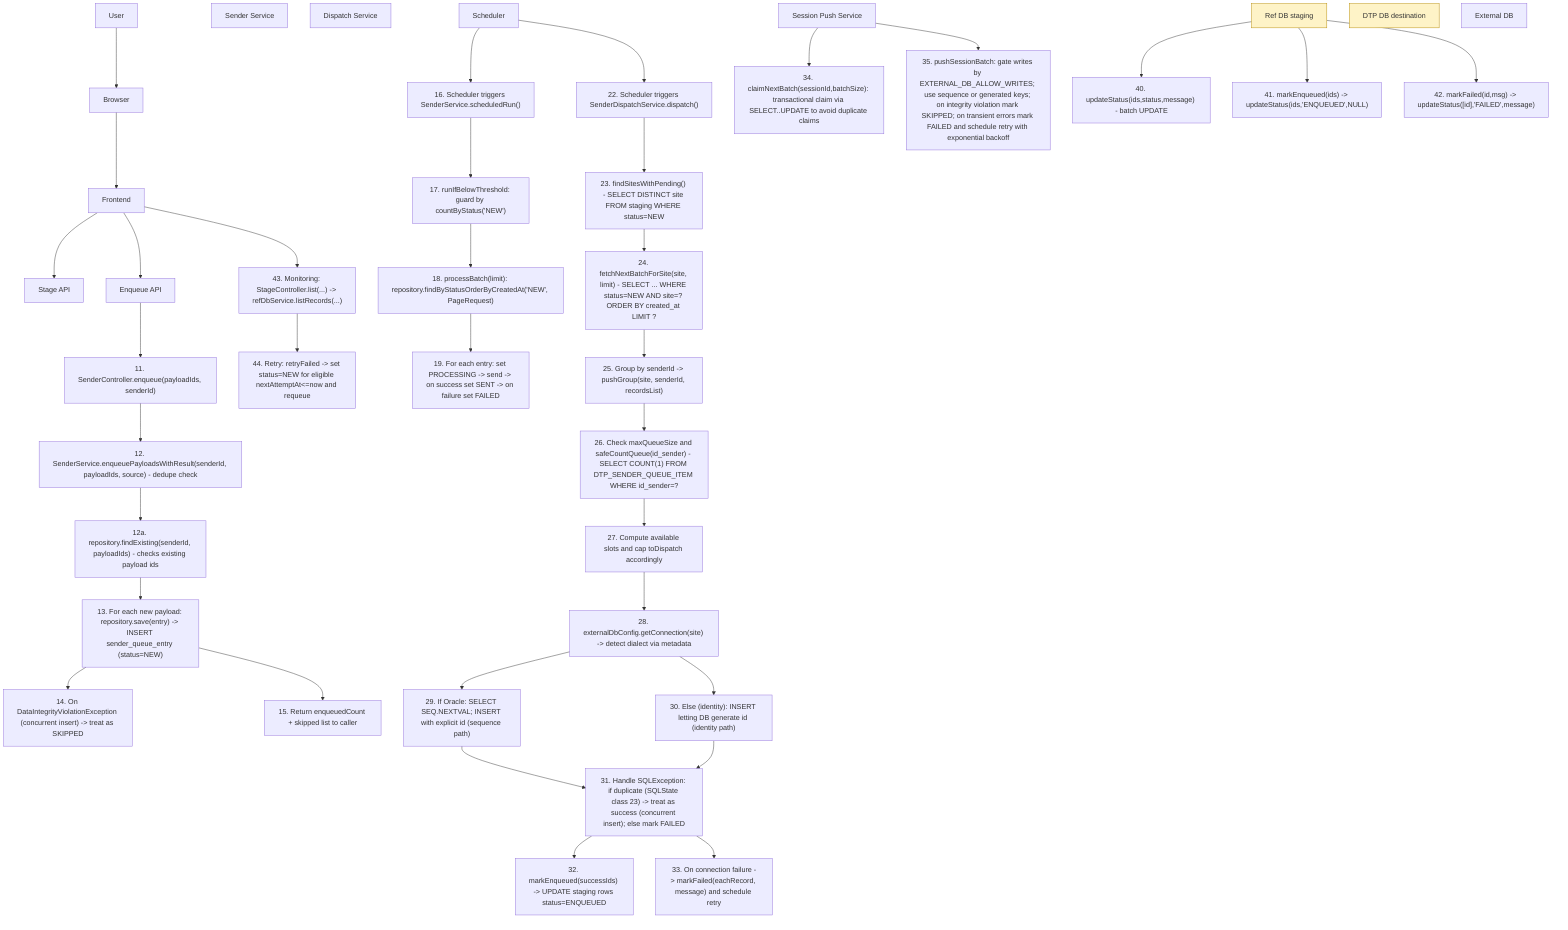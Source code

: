 %% DFD Level-4 (detailed, single clean block)
flowchart TD
  %% Components
  U["User"]
  B["Browser"]
  FE["Frontend"]
  StageAPI["Stage API"]
  EnqueueAPI["Enqueue API"]
  SenderService["Sender Service"]
  DispatchService["Dispatch Service"]
  SessionPushService["Session Push Service"]
  Scheduler["Scheduler"]
  RefDB["Ref DB staging"]
  DTPDB["DTP DB destination"]
  ExternalDB["External DB"]

  U --> B --> FE
  FE --> StageAPI
  FE --> EnqueueAPI

  EnqueueAPI --> E11["11. SenderController.enqueue(payloadIds, senderId)"]
  E11 --> E12["12. SenderService.enqueuePayloadsWithResult(senderId, payloadIds, source) - dedupe check"]
  E12 --> E12a["12a. repository.findExisting(senderId, payloadIds) - checks existing payload ids"]
  E12a --> E13["13. For each new payload: repository.save(entry) -> INSERT sender_queue_entry (status=NEW)"]
  E13 --> E14["14. On DataIntegrityViolationException (concurrent insert) -> treat as SKIPPED"]
  E13 --> E15["15. Return enqueuedCount + skipped list to caller"]

  Scheduler --> P16["16. Scheduler triggers SenderService.scheduledRun()"]
  P16 --> P17["17. runIfBelowThreshold: guard by countByStatus('NEW')"]
  P17 --> P18["18. processBatch(limit): repository.findByStatusOrderByCreatedAt('NEW', PageRequest)"]
  P18 --> P19["19. For each entry: set PROCESSING -> send -> on success set SENT -> on failure set FAILED"]

  Scheduler --> D22["22. Scheduler triggers SenderDispatchService.dispatch()"]
  D22 --> D23["23. findSitesWithPending() - SELECT DISTINCT site FROM staging WHERE status=NEW"]
  D23 --> D24["24. fetchNextBatchForSite(site, limit) - SELECT ... WHERE status=NEW AND site=? ORDER BY created_at LIMIT ?"]
  D24 --> D25["25. Group by senderId -> pushGroup(site, senderId, recordsList)"]
  D25 --> D26["26. Check maxQueueSize and safeCountQueue(id_sender) - SELECT COUNT(1) FROM DTP_SENDER_QUEUE_ITEM WHERE id_sender=?"]
  D26 --> D27["27. Compute available slots and cap toDispatch accordingly"]
  D27 --> D28["28. externalDbConfig.getConnection(site) -> detect dialect via metadata"]
  D28 --> D29["29. If Oracle: SELECT SEQ.NEXTVAL; INSERT with explicit id (sequence path)"]
  D28 --> D30["30. Else (identity): INSERT letting DB generate id (identity path)"]
  D29 --> D31["31. Handle SQLException: if duplicate (SQLState class 23) -> treat as success (concurrent insert); else mark FAILED"]
  D30 --> D31
  D31 --> D32["32. markEnqueued(successIds) -> UPDATE staging rows status=ENQUEUED"]
  D31 --> D33["33. On connection failure -> markFailed(eachRecord, message) and schedule retry"]

  SessionPushService --> S34["34. claimNextBatch(sessionId,batchSize): transactional claim via SELECT..UPDATE to avoid duplicate claims"]
  SessionPushService --> S35["35. pushSessionBatch: gate writes by EXTERNAL_DB_ALLOW_WRITES; use sequence or generated keys; on integrity violation mark SKIPPED; on transient errors mark FAILED and schedule retry with exponential backoff"]

  RefDB --> U40["40. updateStatus(ids,status,message) - batch UPDATE"]
  RefDB --> U41["41. markEnqueued(ids) -> updateStatus(ids,'ENQUEUED',NULL)"]
  RefDB --> U42["42. markFailed(id,msg) -> updateStatus([id],'FAILED',message)"]

  FE --> M43["43. Monitoring: StageController.list(...) -> refDbService.listRecords(...)"]
  M43 --> M44["44. Retry: retryFailed -> set status=NEW for eligible nextAttemptAt<=now and requeue"]

  classDef db fill:#fef3c7,stroke:#b58900;
  class RefDB,DTPDB db;